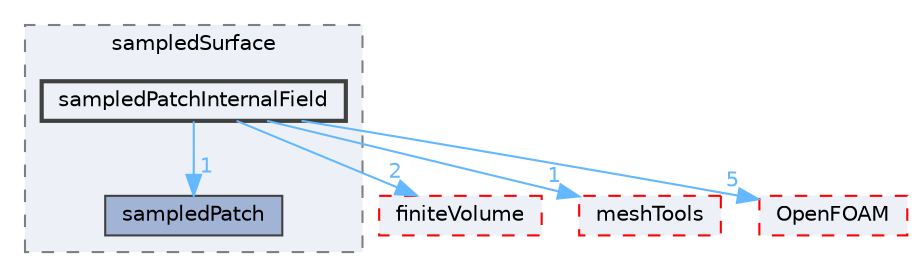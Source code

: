 digraph "src/sampling/sampledSurface/sampledPatchInternalField"
{
 // LATEX_PDF_SIZE
  bgcolor="transparent";
  edge [fontname=Helvetica,fontsize=10,labelfontname=Helvetica,labelfontsize=10];
  node [fontname=Helvetica,fontsize=10,shape=box,height=0.2,width=0.4];
  compound=true
  subgraph clusterdir_daf57321dd7c30092fd489dbb1aa8219 {
    graph [ bgcolor="#edf0f7", pencolor="grey50", label="sampledSurface", fontname=Helvetica,fontsize=10 style="filled,dashed", URL="dir_daf57321dd7c30092fd489dbb1aa8219.html",tooltip=""]
  dir_f7799ea77055ce3ad02a444b41119248 [label="sampledPatch", fillcolor="#a2b4d6", color="grey25", style="filled", URL="dir_f7799ea77055ce3ad02a444b41119248.html",tooltip=""];
  dir_1ea001cb957698c0139f1b98b7868ed7 [label="sampledPatchInternalField", fillcolor="#edf0f7", color="grey25", style="filled,bold", URL="dir_1ea001cb957698c0139f1b98b7868ed7.html",tooltip=""];
  }
  dir_9bd15774b555cf7259a6fa18f99fe99b [label="finiteVolume", fillcolor="#edf0f7", color="red", style="filled,dashed", URL="dir_9bd15774b555cf7259a6fa18f99fe99b.html",tooltip=""];
  dir_ae30ad0bef50cf391b24c614251bb9fd [label="meshTools", fillcolor="#edf0f7", color="red", style="filled,dashed", URL="dir_ae30ad0bef50cf391b24c614251bb9fd.html",tooltip=""];
  dir_c5473ff19b20e6ec4dfe5c310b3778a8 [label="OpenFOAM", fillcolor="#edf0f7", color="red", style="filled,dashed", URL="dir_c5473ff19b20e6ec4dfe5c310b3778a8.html",tooltip=""];
  dir_1ea001cb957698c0139f1b98b7868ed7->dir_9bd15774b555cf7259a6fa18f99fe99b [headlabel="2", labeldistance=1.5 headhref="dir_003401_001387.html" href="dir_003401_001387.html" color="steelblue1" fontcolor="steelblue1"];
  dir_1ea001cb957698c0139f1b98b7868ed7->dir_ae30ad0bef50cf391b24c614251bb9fd [headlabel="1", labeldistance=1.5 headhref="dir_003401_002382.html" href="dir_003401_002382.html" color="steelblue1" fontcolor="steelblue1"];
  dir_1ea001cb957698c0139f1b98b7868ed7->dir_c5473ff19b20e6ec4dfe5c310b3778a8 [headlabel="5", labeldistance=1.5 headhref="dir_003401_002695.html" href="dir_003401_002695.html" color="steelblue1" fontcolor="steelblue1"];
  dir_1ea001cb957698c0139f1b98b7868ed7->dir_f7799ea77055ce3ad02a444b41119248 [headlabel="1", labeldistance=1.5 headhref="dir_003401_003400.html" href="dir_003401_003400.html" color="steelblue1" fontcolor="steelblue1"];
}
